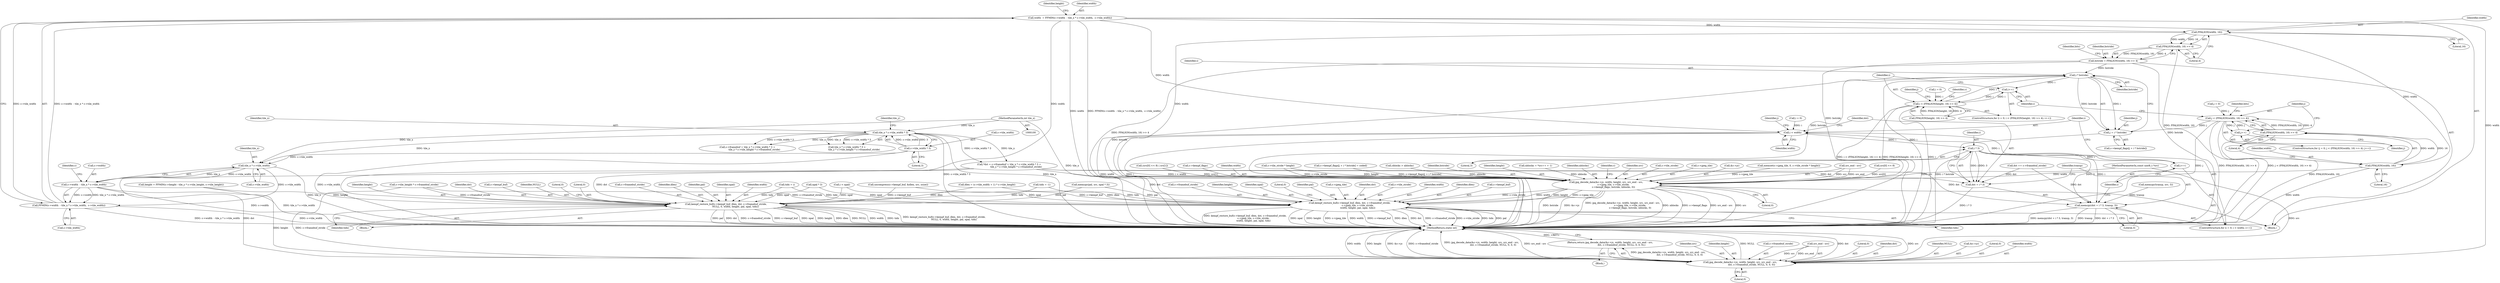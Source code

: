 digraph "0_FFmpeg_2960576378d17d71cc8dccc926352ce568b5eec1@integer" {
"1000177" [label="(Call,width  = FFMIN(c->width  - tile_x * c->tile_width,  c->tile_width))"];
"1000179" [label="(Call,FFMIN(c->width  - tile_x * c->tile_width,  c->tile_width))"];
"1000180" [label="(Call,c->width  - tile_x * c->tile_width)"];
"1000184" [label="(Call,tile_x * c->tile_width)"];
"1000155" [label="(Call,tile_x * c->tile_width * 3)"];
"1000102" [label="(MethodParameterIn,int tile_x)"];
"1000157" [label="(Call,c->tile_width * 3)"];
"1000249" [label="(Call,i < width)"];
"1000257" [label="(Call,i * 3)"];
"1000252" [label="(Call,i++)"];
"1000254" [label="(Call,memcpy(dst + i * 3, transp, 3))"];
"1000255" [label="(Call,dst + i * 3)"];
"1000271" [label="(Call,jpg_decode_data(&c->jc, width, height, src, src_end - src,\n                               dst, c->framebuf_stride, NULL, 0, 0, 0))"];
"1000270" [label="(Return,return jpg_decode_data(&c->jc, width, height, src, src_end - src,\n                               dst, c->framebuf_stride, NULL, 0, 0, 0);)"];
"1000406" [label="(Call,kempf_restore_buf(c->kempf_buf, dlen, dst, c->framebuf_stride,\n                          NULL, 0, width, height, pal, npal, tidx))"];
"1000437" [label="(Call,FFALIGN(width, 16))"];
"1000436" [label="(Call,FFALIGN(width, 16) >> 4)"];
"1000434" [label="(Call,bstride = FFALIGN(width, 16) >> 4)"];
"1000516" [label="(Call,i * bstride)"];
"1000455" [label="(Call,i++)"];
"1000448" [label="(Call,i < (FFALIGN(height, 16) >> 4))"];
"1000514" [label="(Call,j + i * bstride)"];
"1000530" [label="(Call,jpg_decode_data(&c->jc, width, height, src, src_end - src,\n                    c->jpeg_tile, c->tile_stride,\n                    c->kempf_flags, bstride, nblocks, 0))"];
"1000553" [label="(Call,kempf_restore_buf(c->kempf_buf, dlen, dst, c->framebuf_stride,\n                      c->jpeg_tile, c->tile_stride,\n                      width, height, pal, npal, tidx))"];
"1000465" [label="(Call,FFALIGN(width, 16))"];
"1000464" [label="(Call,FFALIGN(width, 16) >> 4)"];
"1000462" [label="(Call,j < (FFALIGN(width, 16) >> 4))"];
"1000469" [label="(Call,j++)"];
"1000161" [label="(Literal,3)"];
"1000469" [label="(Call,j++)"];
"1000504" [label="(Call,cblocks > nblocks)"];
"1000257" [label="(Call,i * 3)"];
"1000180" [label="(Call,c->width  - tile_x * c->tile_width)"];
"1000444" [label="(ControlStructure,for (i = 0; i < (FFALIGN(height, 16) >> 4); i++))"];
"1000436" [label="(Call,FFALIGN(width, 16) >> 4)"];
"1000517" [label="(Identifier,i)"];
"1000514" [label="(Call,j + i * bstride)"];
"1000255" [label="(Call,dst + i * 3)"];
"1000510" [label="(Call,c->kempf_flags[j + i * bstride])"];
"1000150" [label="(Call,c->framebuf + tile_x * c->tile_width * 3 +\n                   tile_y * c->tile_height * c->framebuf_stride)"];
"1000419" [label="(Identifier,pal)"];
"1000550" [label="(Identifier,bstride)"];
"1000261" [label="(Literal,3)"];
"1000154" [label="(Call,tile_x * c->tile_width * 3 +\n                   tile_y * c->tile_height * c->framebuf_stride)"];
"1000536" [label="(Identifier,height)"];
"1000190" [label="(Identifier,c)"];
"1000181" [label="(Call,c->width)"];
"1000256" [label="(Identifier,dst)"];
"1000420" [label="(Identifier,npal)"];
"1000445" [label="(Call,i = 0)"];
"1000572" [label="(Identifier,tidx)"];
"1000278" [label="(Identifier,src)"];
"1000570" [label="(Identifier,pal)"];
"1000424" [label="(Call,nblocks = *src++ + 1)"];
"1000102" [label="(MethodParameterIn,int tile_x)"];
"1000406" [label="(Call,kempf_restore_buf(c->kempf_buf, dlen, dst, c->framebuf_stride,\n                          NULL, 0, width, height, pal, npal, tidx))"];
"1000551" [label="(Identifier,nblocks)"];
"1000448" [label="(Call,i < (FFALIGN(height, 16) >> 4))"];
"1000239" [label="(Identifier,j)"];
"1000555" [label="(Identifier,c)"];
"1000258" [label="(Identifier,i)"];
"1000270" [label="(Return,return jpg_decode_data(&c->jc, width, height, src, src_end - src,\n                               dst, c->framebuf_stride, NULL, 0, 0, 0);)"];
"1000417" [label="(Identifier,width)"];
"1000251" [label="(Identifier,width)"];
"1000537" [label="(Identifier,src)"];
"1000193" [label="(Identifier,height)"];
"1000463" [label="(Identifier,j)"];
"1000562" [label="(Call,c->jpeg_tile)"];
"1000289" [label="(Literal,0)"];
"1000156" [label="(Identifier,tile_x)"];
"1000177" [label="(Call,width  = FFMIN(c->width  - tile_x * c->tile_width,  c->tile_width))"];
"1000558" [label="(Identifier,dst)"];
"1000435" [label="(Identifier,bstride)"];
"1000456" [label="(Identifier,i)"];
"1000346" [label="(Call,tidx = i)"];
"1000407" [label="(Call,c->kempf_buf)"];
"1000522" [label="(Identifier,c)"];
"1000544" [label="(Call,c->tile_stride)"];
"1000277" [label="(Identifier,height)"];
"1000421" [label="(Identifier,tidx)"];
"1000440" [label="(Literal,4)"];
"1000565" [label="(Call,c->tile_stride)"];
"1000415" [label="(Identifier,NULL)"];
"1000423" [label="(Literal,0)"];
"1000192" [label="(Call,height = FFMIN(c->height - tile_y * c->tile_height, c->tile_height))"];
"1000541" [label="(Call,c->jpeg_tile)"];
"1000459" [label="(Call,j = 0)"];
"1000467" [label="(Literal,16)"];
"1000185" [label="(Identifier,tile_x)"];
"1000531" [label="(Call,&c->jc)"];
"1000416" [label="(Literal,0)"];
"1000283" [label="(Call,c->framebuf_stride)"];
"1000520" [label="(Call,memset(c->jpeg_tile, 0, c->tile_stride * height))"];
"1000329" [label="(Call,i < npal)"];
"1000249" [label="(Call,i < width)"];
"1000246" [label="(Call,i = 0)"];
"1000568" [label="(Identifier,width)"];
"1000439" [label="(Literal,16)"];
"1000552" [label="(Literal,0)"];
"1000442" [label="(Identifier,bits)"];
"1000538" [label="(Call,src_end - src)"];
"1000253" [label="(Identifier,i)"];
"1000223" [label="(Call,memcpy(transp, src, 3))"];
"1000361" [label="(Call,src[0] << 8)"];
"1000468" [label="(Literal,4)"];
"1000412" [label="(Call,c->framebuf_stride)"];
"1000279" [label="(Call,src_end - src)"];
"1000179" [label="(Call,FFMIN(c->width  - tile_x * c->tile_width,  c->tile_width))"];
"1000553" [label="(Call,kempf_restore_buf(c->kempf_buf, dlen, dst, c->framebuf_stride,\n                      c->jpeg_tile, c->tile_stride,\n                      width, height, pal, npal, tidx))"];
"1000557" [label="(Identifier,dlen)"];
"1000250" [label="(Identifier,i)"];
"1000434" [label="(Call,bstride = FFALIGN(width, 16) >> 4)"];
"1000189" [label="(Call,c->tile_width)"];
"1000410" [label="(Identifier,dlen)"];
"1000240" [label="(Call,dst += c->framebuf_stride)"];
"1000129" [label="(Call,dlen = (c->tile_width + 1) * c->tile_height)"];
"1000530" [label="(Call,jpg_decode_data(&c->jc, width, height, src, src_end - src,\n                    c->jpeg_tile, c->tile_stride,\n                    c->kempf_flags, bstride, nblocks, 0))"];
"1000405" [label="(Block,)"];
"1000260" [label="(Identifier,transp)"];
"1000437" [label="(Call,FFALIGN(width, 16))"];
"1000148" [label="(Call,*dst = c->framebuf + tile_x * c->tile_width * 3 +\n                   tile_y * c->tile_height * c->framebuf_stride)"];
"1000184" [label="(Call,tile_x * c->tile_width)"];
"1000113" [label="(Call,tidx = -1)"];
"1000309" [label="(Call,memcpy(pal, src, npal * 3))"];
"1000288" [label="(Literal,0)"];
"1000455" [label="(Call,i++)"];
"1000460" [label="(Identifier,j)"];
"1000450" [label="(Call,FFALIGN(height, 16) >> 4)"];
"1000360" [label="(Call,(src[0] << 8) | src[1])"];
"1000458" [label="(ControlStructure,for (j = 0; j < (FFALIGN(width, 16) >> 4); j++))"];
"1000282" [label="(Identifier,dst)"];
"1000575" [label="(MethodReturn,static int)"];
"1000418" [label="(Identifier,height)"];
"1000186" [label="(Call,c->tile_width)"];
"1000547" [label="(Call,c->kempf_flags)"];
"1000438" [label="(Identifier,width)"];
"1000164" [label="(Call,c->tile_height * c->framebuf_stride)"];
"1000535" [label="(Identifier,width)"];
"1000104" [label="(MethodParameterIn,const uint8_t *src)"];
"1000554" [label="(Call,c->kempf_buf)"];
"1000155" [label="(Call,tile_x * c->tile_width * 3)"];
"1000254" [label="(Call,memcpy(dst + i * 3, transp, 3))"];
"1000286" [label="(Identifier,NULL)"];
"1000163" [label="(Identifier,tile_y)"];
"1000559" [label="(Call,c->framebuf_stride)"];
"1000465" [label="(Call,FFALIGN(width, 16))"];
"1000245" [label="(ControlStructure,for (i = 0; i < width; i++))"];
"1000157" [label="(Call,c->tile_width * 3)"];
"1000516" [label="(Call,i * bstride)"];
"1000272" [label="(Call,&c->jc)"];
"1000271" [label="(Call,jpg_decode_data(&c->jc, width, height, src, src_end - src,\n                               dst, c->framebuf_stride, NULL, 0, 0, 0))"];
"1000462" [label="(Call,j < (FFALIGN(width, 16) >> 4))"];
"1000269" [label="(Block,)"];
"1000287" [label="(Literal,0)"];
"1000158" [label="(Call,c->tile_width)"];
"1000317" [label="(Call,npal * 3)"];
"1000106" [label="(Block,)"];
"1000464" [label="(Call,FFALIGN(width, 16) >> 4)"];
"1000470" [label="(Identifier,j)"];
"1000525" [label="(Call,c->tile_stride * height)"];
"1000466" [label="(Identifier,width)"];
"1000259" [label="(Literal,3)"];
"1000178" [label="(Identifier,width)"];
"1000252" [label="(Call,i++)"];
"1000411" [label="(Identifier,dst)"];
"1000386" [label="(Call,uncompress(c->kempf_buf, &dlen, src, zsize))"];
"1000474" [label="(Identifier,bits)"];
"1000518" [label="(Identifier,bstride)"];
"1000509" [label="(Call,c->kempf_flags[j + i * bstride] = coded)"];
"1000276" [label="(Identifier,width)"];
"1000569" [label="(Identifier,height)"];
"1000515" [label="(Identifier,j)"];
"1000571" [label="(Identifier,npal)"];
"1000449" [label="(Identifier,i)"];
"1000574" [label="(Literal,0)"];
"1000177" -> "1000106"  [label="AST: "];
"1000177" -> "1000179"  [label="CFG: "];
"1000178" -> "1000177"  [label="AST: "];
"1000179" -> "1000177"  [label="AST: "];
"1000193" -> "1000177"  [label="CFG: "];
"1000177" -> "1000575"  [label="DDG: width"];
"1000177" -> "1000575"  [label="DDG: FFMIN(c->width  - tile_x * c->tile_width,  c->tile_width)"];
"1000179" -> "1000177"  [label="DDG: c->width  - tile_x * c->tile_width"];
"1000179" -> "1000177"  [label="DDG: c->tile_width"];
"1000177" -> "1000249"  [label="DDG: width"];
"1000177" -> "1000271"  [label="DDG: width"];
"1000177" -> "1000406"  [label="DDG: width"];
"1000177" -> "1000437"  [label="DDG: width"];
"1000179" -> "1000189"  [label="CFG: "];
"1000180" -> "1000179"  [label="AST: "];
"1000189" -> "1000179"  [label="AST: "];
"1000179" -> "1000575"  [label="DDG: c->tile_width"];
"1000179" -> "1000575"  [label="DDG: c->width  - tile_x * c->tile_width"];
"1000180" -> "1000179"  [label="DDG: c->width"];
"1000180" -> "1000179"  [label="DDG: tile_x * c->tile_width"];
"1000184" -> "1000179"  [label="DDG: c->tile_width"];
"1000180" -> "1000184"  [label="CFG: "];
"1000181" -> "1000180"  [label="AST: "];
"1000184" -> "1000180"  [label="AST: "];
"1000190" -> "1000180"  [label="CFG: "];
"1000180" -> "1000575"  [label="DDG: tile_x * c->tile_width"];
"1000180" -> "1000575"  [label="DDG: c->width"];
"1000184" -> "1000180"  [label="DDG: tile_x"];
"1000184" -> "1000180"  [label="DDG: c->tile_width"];
"1000184" -> "1000186"  [label="CFG: "];
"1000185" -> "1000184"  [label="AST: "];
"1000186" -> "1000184"  [label="AST: "];
"1000184" -> "1000575"  [label="DDG: tile_x"];
"1000155" -> "1000184"  [label="DDG: tile_x"];
"1000102" -> "1000184"  [label="DDG: tile_x"];
"1000157" -> "1000184"  [label="DDG: c->tile_width"];
"1000155" -> "1000154"  [label="AST: "];
"1000155" -> "1000157"  [label="CFG: "];
"1000156" -> "1000155"  [label="AST: "];
"1000157" -> "1000155"  [label="AST: "];
"1000163" -> "1000155"  [label="CFG: "];
"1000155" -> "1000575"  [label="DDG: c->tile_width * 3"];
"1000155" -> "1000575"  [label="DDG: tile_x"];
"1000155" -> "1000148"  [label="DDG: tile_x"];
"1000155" -> "1000148"  [label="DDG: c->tile_width * 3"];
"1000155" -> "1000150"  [label="DDG: tile_x"];
"1000155" -> "1000150"  [label="DDG: c->tile_width * 3"];
"1000155" -> "1000154"  [label="DDG: tile_x"];
"1000155" -> "1000154"  [label="DDG: c->tile_width * 3"];
"1000102" -> "1000155"  [label="DDG: tile_x"];
"1000157" -> "1000155"  [label="DDG: c->tile_width"];
"1000157" -> "1000155"  [label="DDG: 3"];
"1000102" -> "1000100"  [label="AST: "];
"1000102" -> "1000575"  [label="DDG: tile_x"];
"1000157" -> "1000161"  [label="CFG: "];
"1000158" -> "1000157"  [label="AST: "];
"1000161" -> "1000157"  [label="AST: "];
"1000157" -> "1000575"  [label="DDG: c->tile_width"];
"1000249" -> "1000245"  [label="AST: "];
"1000249" -> "1000251"  [label="CFG: "];
"1000250" -> "1000249"  [label="AST: "];
"1000251" -> "1000249"  [label="AST: "];
"1000256" -> "1000249"  [label="CFG: "];
"1000239" -> "1000249"  [label="CFG: "];
"1000249" -> "1000575"  [label="DDG: width"];
"1000249" -> "1000575"  [label="DDG: i"];
"1000249" -> "1000575"  [label="DDG: i < width"];
"1000252" -> "1000249"  [label="DDG: i"];
"1000246" -> "1000249"  [label="DDG: i"];
"1000249" -> "1000257"  [label="DDG: i"];
"1000257" -> "1000255"  [label="AST: "];
"1000257" -> "1000259"  [label="CFG: "];
"1000258" -> "1000257"  [label="AST: "];
"1000259" -> "1000257"  [label="AST: "];
"1000255" -> "1000257"  [label="CFG: "];
"1000257" -> "1000252"  [label="DDG: i"];
"1000257" -> "1000254"  [label="DDG: i"];
"1000257" -> "1000254"  [label="DDG: 3"];
"1000257" -> "1000255"  [label="DDG: i"];
"1000257" -> "1000255"  [label="DDG: 3"];
"1000252" -> "1000245"  [label="AST: "];
"1000252" -> "1000253"  [label="CFG: "];
"1000253" -> "1000252"  [label="AST: "];
"1000250" -> "1000252"  [label="CFG: "];
"1000254" -> "1000245"  [label="AST: "];
"1000254" -> "1000261"  [label="CFG: "];
"1000255" -> "1000254"  [label="AST: "];
"1000260" -> "1000254"  [label="AST: "];
"1000261" -> "1000254"  [label="AST: "];
"1000253" -> "1000254"  [label="CFG: "];
"1000254" -> "1000575"  [label="DDG: transp"];
"1000254" -> "1000575"  [label="DDG: dst + i * 3"];
"1000254" -> "1000575"  [label="DDG: memcpy(dst + i * 3, transp, 3)"];
"1000148" -> "1000254"  [label="DDG: dst"];
"1000240" -> "1000254"  [label="DDG: dst"];
"1000223" -> "1000254"  [label="DDG: transp"];
"1000256" -> "1000255"  [label="AST: "];
"1000260" -> "1000255"  [label="CFG: "];
"1000255" -> "1000575"  [label="DDG: i * 3"];
"1000148" -> "1000255"  [label="DDG: dst"];
"1000240" -> "1000255"  [label="DDG: dst"];
"1000271" -> "1000270"  [label="AST: "];
"1000271" -> "1000289"  [label="CFG: "];
"1000272" -> "1000271"  [label="AST: "];
"1000276" -> "1000271"  [label="AST: "];
"1000277" -> "1000271"  [label="AST: "];
"1000278" -> "1000271"  [label="AST: "];
"1000279" -> "1000271"  [label="AST: "];
"1000282" -> "1000271"  [label="AST: "];
"1000283" -> "1000271"  [label="AST: "];
"1000286" -> "1000271"  [label="AST: "];
"1000287" -> "1000271"  [label="AST: "];
"1000288" -> "1000271"  [label="AST: "];
"1000289" -> "1000271"  [label="AST: "];
"1000270" -> "1000271"  [label="CFG: "];
"1000271" -> "1000575"  [label="DDG: NULL"];
"1000271" -> "1000575"  [label="DDG: dst"];
"1000271" -> "1000575"  [label="DDG: src"];
"1000271" -> "1000575"  [label="DDG: width"];
"1000271" -> "1000575"  [label="DDG: height"];
"1000271" -> "1000575"  [label="DDG: &c->jc"];
"1000271" -> "1000575"  [label="DDG: c->framebuf_stride"];
"1000271" -> "1000575"  [label="DDG: jpg_decode_data(&c->jc, width, height, src, src_end - src,\n                               dst, c->framebuf_stride, NULL, 0, 0, 0)"];
"1000271" -> "1000575"  [label="DDG: src_end - src"];
"1000271" -> "1000270"  [label="DDG: jpg_decode_data(&c->jc, width, height, src, src_end - src,\n                               dst, c->framebuf_stride, NULL, 0, 0, 0)"];
"1000192" -> "1000271"  [label="DDG: height"];
"1000279" -> "1000271"  [label="DDG: src"];
"1000279" -> "1000271"  [label="DDG: src_end"];
"1000104" -> "1000271"  [label="DDG: src"];
"1000148" -> "1000271"  [label="DDG: dst"];
"1000164" -> "1000271"  [label="DDG: c->framebuf_stride"];
"1000270" -> "1000269"  [label="AST: "];
"1000575" -> "1000270"  [label="CFG: "];
"1000270" -> "1000575"  [label="DDG: <RET>"];
"1000406" -> "1000405"  [label="AST: "];
"1000406" -> "1000421"  [label="CFG: "];
"1000407" -> "1000406"  [label="AST: "];
"1000410" -> "1000406"  [label="AST: "];
"1000411" -> "1000406"  [label="AST: "];
"1000412" -> "1000406"  [label="AST: "];
"1000415" -> "1000406"  [label="AST: "];
"1000416" -> "1000406"  [label="AST: "];
"1000417" -> "1000406"  [label="AST: "];
"1000418" -> "1000406"  [label="AST: "];
"1000419" -> "1000406"  [label="AST: "];
"1000420" -> "1000406"  [label="AST: "];
"1000421" -> "1000406"  [label="AST: "];
"1000423" -> "1000406"  [label="CFG: "];
"1000406" -> "1000575"  [label="DDG: dst"];
"1000406" -> "1000575"  [label="DDG: c->framebuf_stride"];
"1000406" -> "1000575"  [label="DDG: c->kempf_buf"];
"1000406" -> "1000575"  [label="DDG: npal"];
"1000406" -> "1000575"  [label="DDG: height"];
"1000406" -> "1000575"  [label="DDG: dlen"];
"1000406" -> "1000575"  [label="DDG: NULL"];
"1000406" -> "1000575"  [label="DDG: width"];
"1000406" -> "1000575"  [label="DDG: tidx"];
"1000406" -> "1000575"  [label="DDG: kempf_restore_buf(c->kempf_buf, dlen, dst, c->framebuf_stride,\n                          NULL, 0, width, height, pal, npal, tidx)"];
"1000406" -> "1000575"  [label="DDG: pal"];
"1000386" -> "1000406"  [label="DDG: c->kempf_buf"];
"1000129" -> "1000406"  [label="DDG: dlen"];
"1000148" -> "1000406"  [label="DDG: dst"];
"1000164" -> "1000406"  [label="DDG: c->framebuf_stride"];
"1000192" -> "1000406"  [label="DDG: height"];
"1000309" -> "1000406"  [label="DDG: pal"];
"1000329" -> "1000406"  [label="DDG: npal"];
"1000317" -> "1000406"  [label="DDG: npal"];
"1000113" -> "1000406"  [label="DDG: tidx"];
"1000346" -> "1000406"  [label="DDG: tidx"];
"1000437" -> "1000436"  [label="AST: "];
"1000437" -> "1000439"  [label="CFG: "];
"1000438" -> "1000437"  [label="AST: "];
"1000439" -> "1000437"  [label="AST: "];
"1000440" -> "1000437"  [label="CFG: "];
"1000437" -> "1000436"  [label="DDG: width"];
"1000437" -> "1000436"  [label="DDG: 16"];
"1000437" -> "1000465"  [label="DDG: width"];
"1000437" -> "1000530"  [label="DDG: width"];
"1000436" -> "1000434"  [label="AST: "];
"1000436" -> "1000440"  [label="CFG: "];
"1000440" -> "1000436"  [label="AST: "];
"1000434" -> "1000436"  [label="CFG: "];
"1000436" -> "1000575"  [label="DDG: FFALIGN(width, 16)"];
"1000436" -> "1000434"  [label="DDG: FFALIGN(width, 16)"];
"1000436" -> "1000434"  [label="DDG: 4"];
"1000434" -> "1000106"  [label="AST: "];
"1000435" -> "1000434"  [label="AST: "];
"1000442" -> "1000434"  [label="CFG: "];
"1000434" -> "1000575"  [label="DDG: FFALIGN(width, 16) >> 4"];
"1000434" -> "1000575"  [label="DDG: bstride"];
"1000434" -> "1000516"  [label="DDG: bstride"];
"1000434" -> "1000530"  [label="DDG: bstride"];
"1000516" -> "1000514"  [label="AST: "];
"1000516" -> "1000518"  [label="CFG: "];
"1000517" -> "1000516"  [label="AST: "];
"1000518" -> "1000516"  [label="AST: "];
"1000514" -> "1000516"  [label="CFG: "];
"1000516" -> "1000575"  [label="DDG: bstride"];
"1000516" -> "1000575"  [label="DDG: i"];
"1000516" -> "1000455"  [label="DDG: i"];
"1000516" -> "1000514"  [label="DDG: i"];
"1000516" -> "1000514"  [label="DDG: bstride"];
"1000448" -> "1000516"  [label="DDG: i"];
"1000516" -> "1000530"  [label="DDG: bstride"];
"1000455" -> "1000444"  [label="AST: "];
"1000455" -> "1000456"  [label="CFG: "];
"1000456" -> "1000455"  [label="AST: "];
"1000449" -> "1000455"  [label="CFG: "];
"1000455" -> "1000448"  [label="DDG: i"];
"1000448" -> "1000455"  [label="DDG: i"];
"1000448" -> "1000444"  [label="AST: "];
"1000448" -> "1000450"  [label="CFG: "];
"1000449" -> "1000448"  [label="AST: "];
"1000450" -> "1000448"  [label="AST: "];
"1000460" -> "1000448"  [label="CFG: "];
"1000522" -> "1000448"  [label="CFG: "];
"1000448" -> "1000575"  [label="DDG: FFALIGN(height, 16) >> 4"];
"1000448" -> "1000575"  [label="DDG: i"];
"1000448" -> "1000575"  [label="DDG: i < (FFALIGN(height, 16) >> 4)"];
"1000445" -> "1000448"  [label="DDG: i"];
"1000450" -> "1000448"  [label="DDG: FFALIGN(height, 16)"];
"1000450" -> "1000448"  [label="DDG: 4"];
"1000514" -> "1000510"  [label="AST: "];
"1000515" -> "1000514"  [label="AST: "];
"1000510" -> "1000514"  [label="CFG: "];
"1000514" -> "1000575"  [label="DDG: i * bstride"];
"1000462" -> "1000514"  [label="DDG: j"];
"1000530" -> "1000106"  [label="AST: "];
"1000530" -> "1000552"  [label="CFG: "];
"1000531" -> "1000530"  [label="AST: "];
"1000535" -> "1000530"  [label="AST: "];
"1000536" -> "1000530"  [label="AST: "];
"1000537" -> "1000530"  [label="AST: "];
"1000538" -> "1000530"  [label="AST: "];
"1000541" -> "1000530"  [label="AST: "];
"1000544" -> "1000530"  [label="AST: "];
"1000547" -> "1000530"  [label="AST: "];
"1000550" -> "1000530"  [label="AST: "];
"1000551" -> "1000530"  [label="AST: "];
"1000552" -> "1000530"  [label="AST: "];
"1000555" -> "1000530"  [label="CFG: "];
"1000530" -> "1000575"  [label="DDG: bstride"];
"1000530" -> "1000575"  [label="DDG: &c->jc"];
"1000530" -> "1000575"  [label="DDG: jpg_decode_data(&c->jc, width, height, src, src_end - src,\n                    c->jpeg_tile, c->tile_stride,\n                    c->kempf_flags, bstride, nblocks, 0)"];
"1000530" -> "1000575"  [label="DDG: nblocks"];
"1000530" -> "1000575"  [label="DDG: c->kempf_flags"];
"1000530" -> "1000575"  [label="DDG: src_end - src"];
"1000530" -> "1000575"  [label="DDG: src"];
"1000465" -> "1000530"  [label="DDG: width"];
"1000525" -> "1000530"  [label="DDG: height"];
"1000525" -> "1000530"  [label="DDG: c->tile_stride"];
"1000538" -> "1000530"  [label="DDG: src"];
"1000538" -> "1000530"  [label="DDG: src_end"];
"1000360" -> "1000530"  [label="DDG: src[1]"];
"1000361" -> "1000530"  [label="DDG: src[0]"];
"1000104" -> "1000530"  [label="DDG: src"];
"1000520" -> "1000530"  [label="DDG: c->jpeg_tile"];
"1000509" -> "1000530"  [label="DDG: c->kempf_flags[j + i * bstride]"];
"1000504" -> "1000530"  [label="DDG: nblocks"];
"1000424" -> "1000530"  [label="DDG: nblocks"];
"1000530" -> "1000553"  [label="DDG: c->jpeg_tile"];
"1000530" -> "1000553"  [label="DDG: c->tile_stride"];
"1000530" -> "1000553"  [label="DDG: width"];
"1000530" -> "1000553"  [label="DDG: height"];
"1000553" -> "1000106"  [label="AST: "];
"1000553" -> "1000572"  [label="CFG: "];
"1000554" -> "1000553"  [label="AST: "];
"1000557" -> "1000553"  [label="AST: "];
"1000558" -> "1000553"  [label="AST: "];
"1000559" -> "1000553"  [label="AST: "];
"1000562" -> "1000553"  [label="AST: "];
"1000565" -> "1000553"  [label="AST: "];
"1000568" -> "1000553"  [label="AST: "];
"1000569" -> "1000553"  [label="AST: "];
"1000570" -> "1000553"  [label="AST: "];
"1000571" -> "1000553"  [label="AST: "];
"1000572" -> "1000553"  [label="AST: "];
"1000574" -> "1000553"  [label="CFG: "];
"1000553" -> "1000575"  [label="DDG: kempf_restore_buf(c->kempf_buf, dlen, dst, c->framebuf_stride,\n                      c->jpeg_tile, c->tile_stride,\n                      width, height, pal, npal, tidx)"];
"1000553" -> "1000575"  [label="DDG: npal"];
"1000553" -> "1000575"  [label="DDG: height"];
"1000553" -> "1000575"  [label="DDG: c->jpeg_tile"];
"1000553" -> "1000575"  [label="DDG: width"];
"1000553" -> "1000575"  [label="DDG: c->kempf_buf"];
"1000553" -> "1000575"  [label="DDG: dlen"];
"1000553" -> "1000575"  [label="DDG: dst"];
"1000553" -> "1000575"  [label="DDG: c->framebuf_stride"];
"1000553" -> "1000575"  [label="DDG: c->tile_stride"];
"1000553" -> "1000575"  [label="DDG: tidx"];
"1000553" -> "1000575"  [label="DDG: pal"];
"1000386" -> "1000553"  [label="DDG: c->kempf_buf"];
"1000129" -> "1000553"  [label="DDG: dlen"];
"1000148" -> "1000553"  [label="DDG: dst"];
"1000164" -> "1000553"  [label="DDG: c->framebuf_stride"];
"1000309" -> "1000553"  [label="DDG: pal"];
"1000329" -> "1000553"  [label="DDG: npal"];
"1000317" -> "1000553"  [label="DDG: npal"];
"1000113" -> "1000553"  [label="DDG: tidx"];
"1000346" -> "1000553"  [label="DDG: tidx"];
"1000465" -> "1000464"  [label="AST: "];
"1000465" -> "1000467"  [label="CFG: "];
"1000466" -> "1000465"  [label="AST: "];
"1000467" -> "1000465"  [label="AST: "];
"1000468" -> "1000465"  [label="CFG: "];
"1000465" -> "1000575"  [label="DDG: width"];
"1000465" -> "1000464"  [label="DDG: width"];
"1000465" -> "1000464"  [label="DDG: 16"];
"1000464" -> "1000462"  [label="AST: "];
"1000464" -> "1000468"  [label="CFG: "];
"1000468" -> "1000464"  [label="AST: "];
"1000462" -> "1000464"  [label="CFG: "];
"1000464" -> "1000575"  [label="DDG: FFALIGN(width, 16)"];
"1000464" -> "1000462"  [label="DDG: FFALIGN(width, 16)"];
"1000464" -> "1000462"  [label="DDG: 4"];
"1000462" -> "1000458"  [label="AST: "];
"1000463" -> "1000462"  [label="AST: "];
"1000474" -> "1000462"  [label="CFG: "];
"1000456" -> "1000462"  [label="CFG: "];
"1000462" -> "1000575"  [label="DDG: j"];
"1000462" -> "1000575"  [label="DDG: FFALIGN(width, 16) >> 4"];
"1000462" -> "1000575"  [label="DDG: j < (FFALIGN(width, 16) >> 4)"];
"1000459" -> "1000462"  [label="DDG: j"];
"1000469" -> "1000462"  [label="DDG: j"];
"1000462" -> "1000469"  [label="DDG: j"];
"1000469" -> "1000458"  [label="AST: "];
"1000469" -> "1000470"  [label="CFG: "];
"1000470" -> "1000469"  [label="AST: "];
"1000463" -> "1000469"  [label="CFG: "];
}
